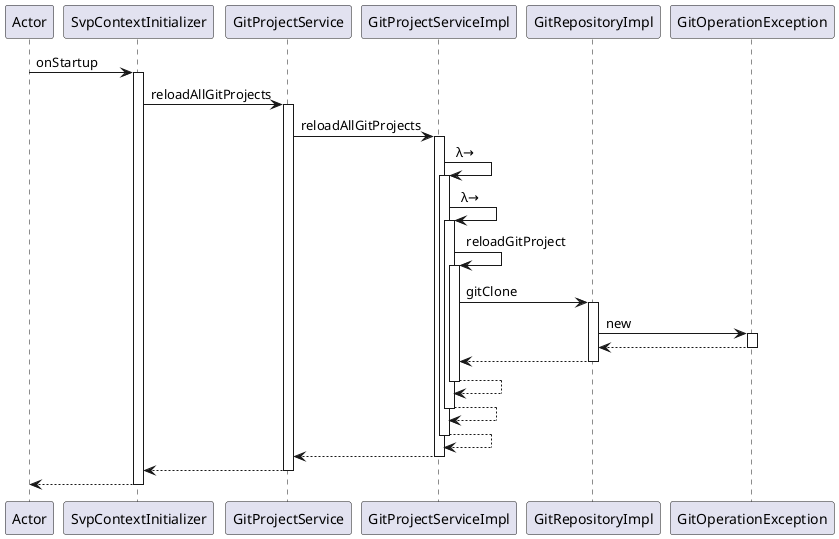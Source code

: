 @startuml
participant Actor
Actor -> SvpContextInitializer : onStartup
activate SvpContextInitializer
SvpContextInitializer -> GitProjectService : reloadAllGitProjects
activate GitProjectService
GitProjectService -> GitProjectServiceImpl : reloadAllGitProjects
activate GitProjectServiceImpl
GitProjectServiceImpl -> GitProjectServiceImpl : λ→
activate GitProjectServiceImpl
GitProjectServiceImpl -> GitProjectServiceImpl : λ→
activate GitProjectServiceImpl
GitProjectServiceImpl -> GitProjectServiceImpl : reloadGitProject
activate GitProjectServiceImpl
GitProjectServiceImpl -> GitRepositoryImpl : gitClone
activate GitRepositoryImpl
GitRepositoryImpl -> GitOperationException : new
activate GitOperationException
GitOperationException --> GitRepositoryImpl
deactivate GitOperationException
GitRepositoryImpl --> GitProjectServiceImpl
deactivate GitRepositoryImpl
GitProjectServiceImpl --> GitProjectServiceImpl
deactivate GitProjectServiceImpl
GitProjectServiceImpl --> GitProjectServiceImpl
deactivate GitProjectServiceImpl
GitProjectServiceImpl --> GitProjectServiceImpl
deactivate GitProjectServiceImpl
GitProjectServiceImpl --> GitProjectService
deactivate GitProjectServiceImpl
GitProjectService --> SvpContextInitializer
deactivate GitProjectService
return
@enduml